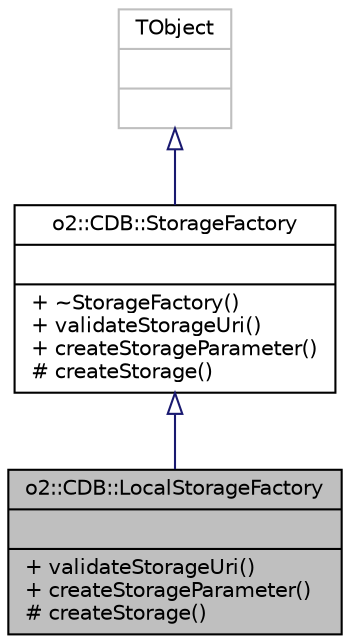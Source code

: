 digraph "o2::CDB::LocalStorageFactory"
{
 // INTERACTIVE_SVG=YES
  bgcolor="transparent";
  edge [fontname="Helvetica",fontsize="10",labelfontname="Helvetica",labelfontsize="10"];
  node [fontname="Helvetica",fontsize="10",shape=record];
  Node1 [label="{o2::CDB::LocalStorageFactory\n||+ validateStorageUri()\l+ createStorageParameter()\l# createStorage()\l}",height=0.2,width=0.4,color="black", fillcolor="grey75", style="filled" fontcolor="black"];
  Node2 -> Node1 [dir="back",color="midnightblue",fontsize="10",style="solid",arrowtail="onormal",fontname="Helvetica"];
  Node2 [label="{o2::CDB::StorageFactory\n||+ ~StorageFactory()\l+ validateStorageUri()\l+ createStorageParameter()\l# createStorage()\l}",height=0.2,width=0.4,color="black",URL="$dd/d3f/classo2_1_1CDB_1_1StorageFactory.html"];
  Node3 -> Node2 [dir="back",color="midnightblue",fontsize="10",style="solid",arrowtail="onormal",fontname="Helvetica"];
  Node3 [label="{TObject\n||}",height=0.2,width=0.4,color="grey75"];
}
